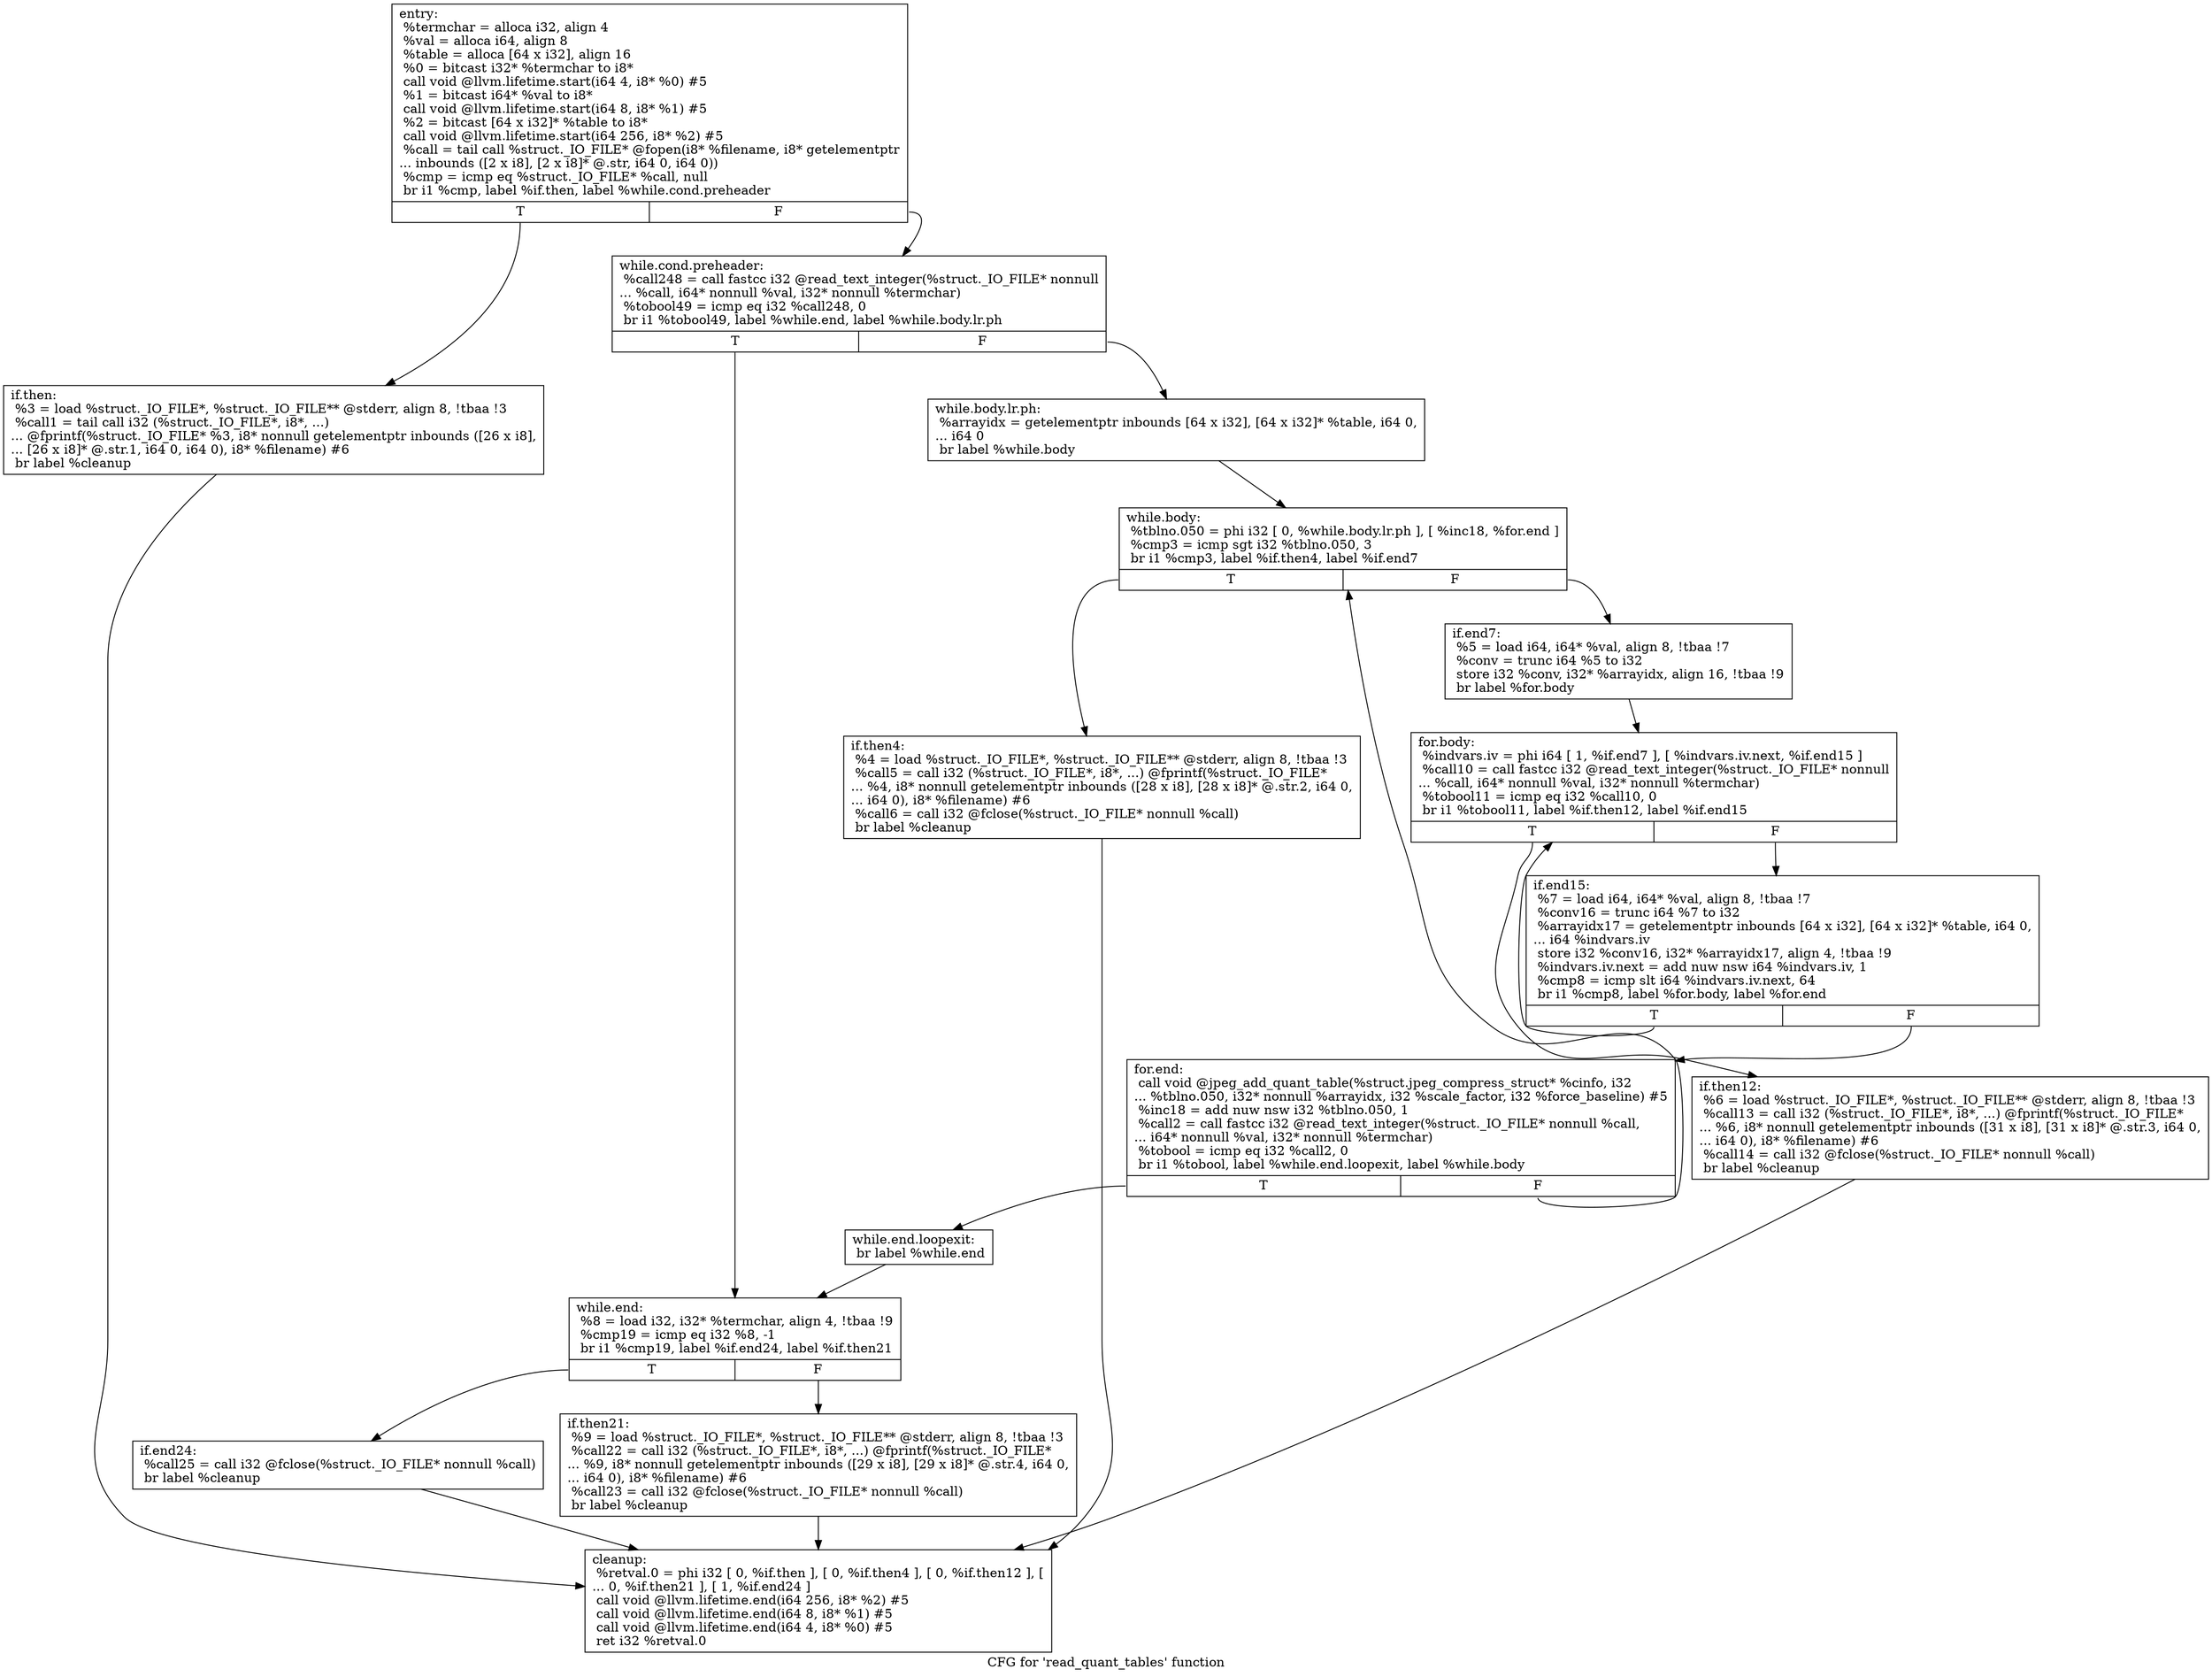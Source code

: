digraph "CFG for 'read_quant_tables' function" {
	label="CFG for 'read_quant_tables' function";

	Node0x5e34b20 [shape=record,label="{entry:\l  %termchar = alloca i32, align 4\l  %val = alloca i64, align 8\l  %table = alloca [64 x i32], align 16\l  %0 = bitcast i32* %termchar to i8*\l  call void @llvm.lifetime.start(i64 4, i8* %0) #5\l  %1 = bitcast i64* %val to i8*\l  call void @llvm.lifetime.start(i64 8, i8* %1) #5\l  %2 = bitcast [64 x i32]* %table to i8*\l  call void @llvm.lifetime.start(i64 256, i8* %2) #5\l  %call = tail call %struct._IO_FILE* @fopen(i8* %filename, i8* getelementptr\l... inbounds ([2 x i8], [2 x i8]* @.str, i64 0, i64 0))\l  %cmp = icmp eq %struct._IO_FILE* %call, null\l  br i1 %cmp, label %if.then, label %while.cond.preheader\l|{<s0>T|<s1>F}}"];
	Node0x5e34b20:s0 -> Node0x5e367b0;
	Node0x5e34b20:s1 -> Node0x5e368b0;
	Node0x5e368b0 [shape=record,label="{while.cond.preheader:                             \l  %call248 = call fastcc i32 @read_text_integer(%struct._IO_FILE* nonnull\l... %call, i64* nonnull %val, i32* nonnull %termchar)\l  %tobool49 = icmp eq i32 %call248, 0\l  br i1 %tobool49, label %while.end, label %while.body.lr.ph\l|{<s0>T|<s1>F}}"];
	Node0x5e368b0:s0 -> Node0x5e36f80;
	Node0x5e368b0:s1 -> Node0x5e37090;
	Node0x5e37090 [shape=record,label="{while.body.lr.ph:                                 \l  %arrayidx = getelementptr inbounds [64 x i32], [64 x i32]* %table, i64 0,\l... i64 0\l  br label %while.body\l}"];
	Node0x5e37090 -> Node0x5e372a0;
	Node0x5e367b0 [shape=record,label="{if.then:                                          \l  %3 = load %struct._IO_FILE*, %struct._IO_FILE** @stderr, align 8, !tbaa !3\l  %call1 = tail call i32 (%struct._IO_FILE*, i8*, ...)\l... @fprintf(%struct._IO_FILE* %3, i8* nonnull getelementptr inbounds ([26 x i8],\l... [26 x i8]* @.str.1, i64 0, i64 0), i8* %filename) #6\l  br label %cleanup\l}"];
	Node0x5e367b0 -> Node0x5e387b0;
	Node0x5e372a0 [shape=record,label="{while.body:                                       \l  %tblno.050 = phi i32 [ 0, %while.body.lr.ph ], [ %inc18, %for.end ]\l  %cmp3 = icmp sgt i32 %tblno.050, 3\l  br i1 %cmp3, label %if.then4, label %if.end7\l|{<s0>T|<s1>F}}"];
	Node0x5e372a0:s0 -> Node0x5e38bd0;
	Node0x5e372a0:s1 -> Node0x5e38cb0;
	Node0x5e38bd0 [shape=record,label="{if.then4:                                         \l  %4 = load %struct._IO_FILE*, %struct._IO_FILE** @stderr, align 8, !tbaa !3\l  %call5 = call i32 (%struct._IO_FILE*, i8*, ...) @fprintf(%struct._IO_FILE*\l... %4, i8* nonnull getelementptr inbounds ([28 x i8], [28 x i8]* @.str.2, i64 0,\l... i64 0), i8* %filename) #6\l  %call6 = call i32 @fclose(%struct._IO_FILE* nonnull %call)\l  br label %cleanup\l}"];
	Node0x5e38bd0 -> Node0x5e387b0;
	Node0x5e38cb0 [shape=record,label="{if.end7:                                          \l  %5 = load i64, i64* %val, align 8, !tbaa !7\l  %conv = trunc i64 %5 to i32\l  store i32 %conv, i32* %arrayidx, align 16, !tbaa !9\l  br label %for.body\l}"];
	Node0x5e38cb0 -> Node0x5e31fb0;
	Node0x5e31fb0 [shape=record,label="{for.body:                                         \l  %indvars.iv = phi i64 [ 1, %if.end7 ], [ %indvars.iv.next, %if.end15 ]\l  %call10 = call fastcc i32 @read_text_integer(%struct._IO_FILE* nonnull\l... %call, i64* nonnull %val, i32* nonnull %termchar)\l  %tobool11 = icmp eq i32 %call10, 0\l  br i1 %tobool11, label %if.then12, label %if.end15\l|{<s0>T|<s1>F}}"];
	Node0x5e31fb0:s0 -> Node0x5e3a7a0;
	Node0x5e31fb0:s1 -> Node0x5e3a3b0;
	Node0x5e3a7a0 [shape=record,label="{if.then12:                                        \l  %6 = load %struct._IO_FILE*, %struct._IO_FILE** @stderr, align 8, !tbaa !3\l  %call13 = call i32 (%struct._IO_FILE*, i8*, ...) @fprintf(%struct._IO_FILE*\l... %6, i8* nonnull getelementptr inbounds ([31 x i8], [31 x i8]* @.str.3, i64 0,\l... i64 0), i8* %filename) #6\l  %call14 = call i32 @fclose(%struct._IO_FILE* nonnull %call)\l  br label %cleanup\l}"];
	Node0x5e3a7a0 -> Node0x5e387b0;
	Node0x5e3a3b0 [shape=record,label="{if.end15:                                         \l  %7 = load i64, i64* %val, align 8, !tbaa !7\l  %conv16 = trunc i64 %7 to i32\l  %arrayidx17 = getelementptr inbounds [64 x i32], [64 x i32]* %table, i64 0,\l... i64 %indvars.iv\l  store i32 %conv16, i32* %arrayidx17, align 4, !tbaa !9\l  %indvars.iv.next = add nuw nsw i64 %indvars.iv, 1\l  %cmp8 = icmp slt i64 %indvars.iv.next, 64\l  br i1 %cmp8, label %for.body, label %for.end\l|{<s0>T|<s1>F}}"];
	Node0x5e3a3b0:s0 -> Node0x5e31fb0;
	Node0x5e3a3b0:s1 -> Node0x5e38970;
	Node0x5e38970 [shape=record,label="{for.end:                                          \l  call void @jpeg_add_quant_table(%struct.jpeg_compress_struct* %cinfo, i32\l... %tblno.050, i32* nonnull %arrayidx, i32 %scale_factor, i32 %force_baseline) #5\l  %inc18 = add nuw nsw i32 %tblno.050, 1\l  %call2 = call fastcc i32 @read_text_integer(%struct._IO_FILE* nonnull %call,\l... i64* nonnull %val, i32* nonnull %termchar)\l  %tobool = icmp eq i32 %call2, 0\l  br i1 %tobool, label %while.end.loopexit, label %while.body\l|{<s0>T|<s1>F}}"];
	Node0x5e38970:s0 -> Node0x5e3c0e0;
	Node0x5e38970:s1 -> Node0x5e372a0;
	Node0x5e3c0e0 [shape=record,label="{while.end.loopexit:                               \l  br label %while.end\l}"];
	Node0x5e3c0e0 -> Node0x5e36f80;
	Node0x5e36f80 [shape=record,label="{while.end:                                        \l  %8 = load i32, i32* %termchar, align 4, !tbaa !9\l  %cmp19 = icmp eq i32 %8, -1\l  br i1 %cmp19, label %if.end24, label %if.then21\l|{<s0>T|<s1>F}}"];
	Node0x5e36f80:s0 -> Node0x5e36ed0;
	Node0x5e36f80:s1 -> Node0x5e3c2f0;
	Node0x5e3c2f0 [shape=record,label="{if.then21:                                        \l  %9 = load %struct._IO_FILE*, %struct._IO_FILE** @stderr, align 8, !tbaa !3\l  %call22 = call i32 (%struct._IO_FILE*, i8*, ...) @fprintf(%struct._IO_FILE*\l... %9, i8* nonnull getelementptr inbounds ([29 x i8], [29 x i8]* @.str.4, i64 0,\l... i64 0), i8* %filename) #6\l  %call23 = call i32 @fclose(%struct._IO_FILE* nonnull %call)\l  br label %cleanup\l}"];
	Node0x5e3c2f0 -> Node0x5e387b0;
	Node0x5e36ed0 [shape=record,label="{if.end24:                                         \l  %call25 = call i32 @fclose(%struct._IO_FILE* nonnull %call)\l  br label %cleanup\l}"];
	Node0x5e36ed0 -> Node0x5e387b0;
	Node0x5e387b0 [shape=record,label="{cleanup:                                          \l  %retval.0 = phi i32 [ 0, %if.then ], [ 0, %if.then4 ], [ 0, %if.then12 ], [\l... 0, %if.then21 ], [ 1, %if.end24 ]\l  call void @llvm.lifetime.end(i64 256, i8* %2) #5\l  call void @llvm.lifetime.end(i64 8, i8* %1) #5\l  call void @llvm.lifetime.end(i64 4, i8* %0) #5\l  ret i32 %retval.0\l}"];
}
